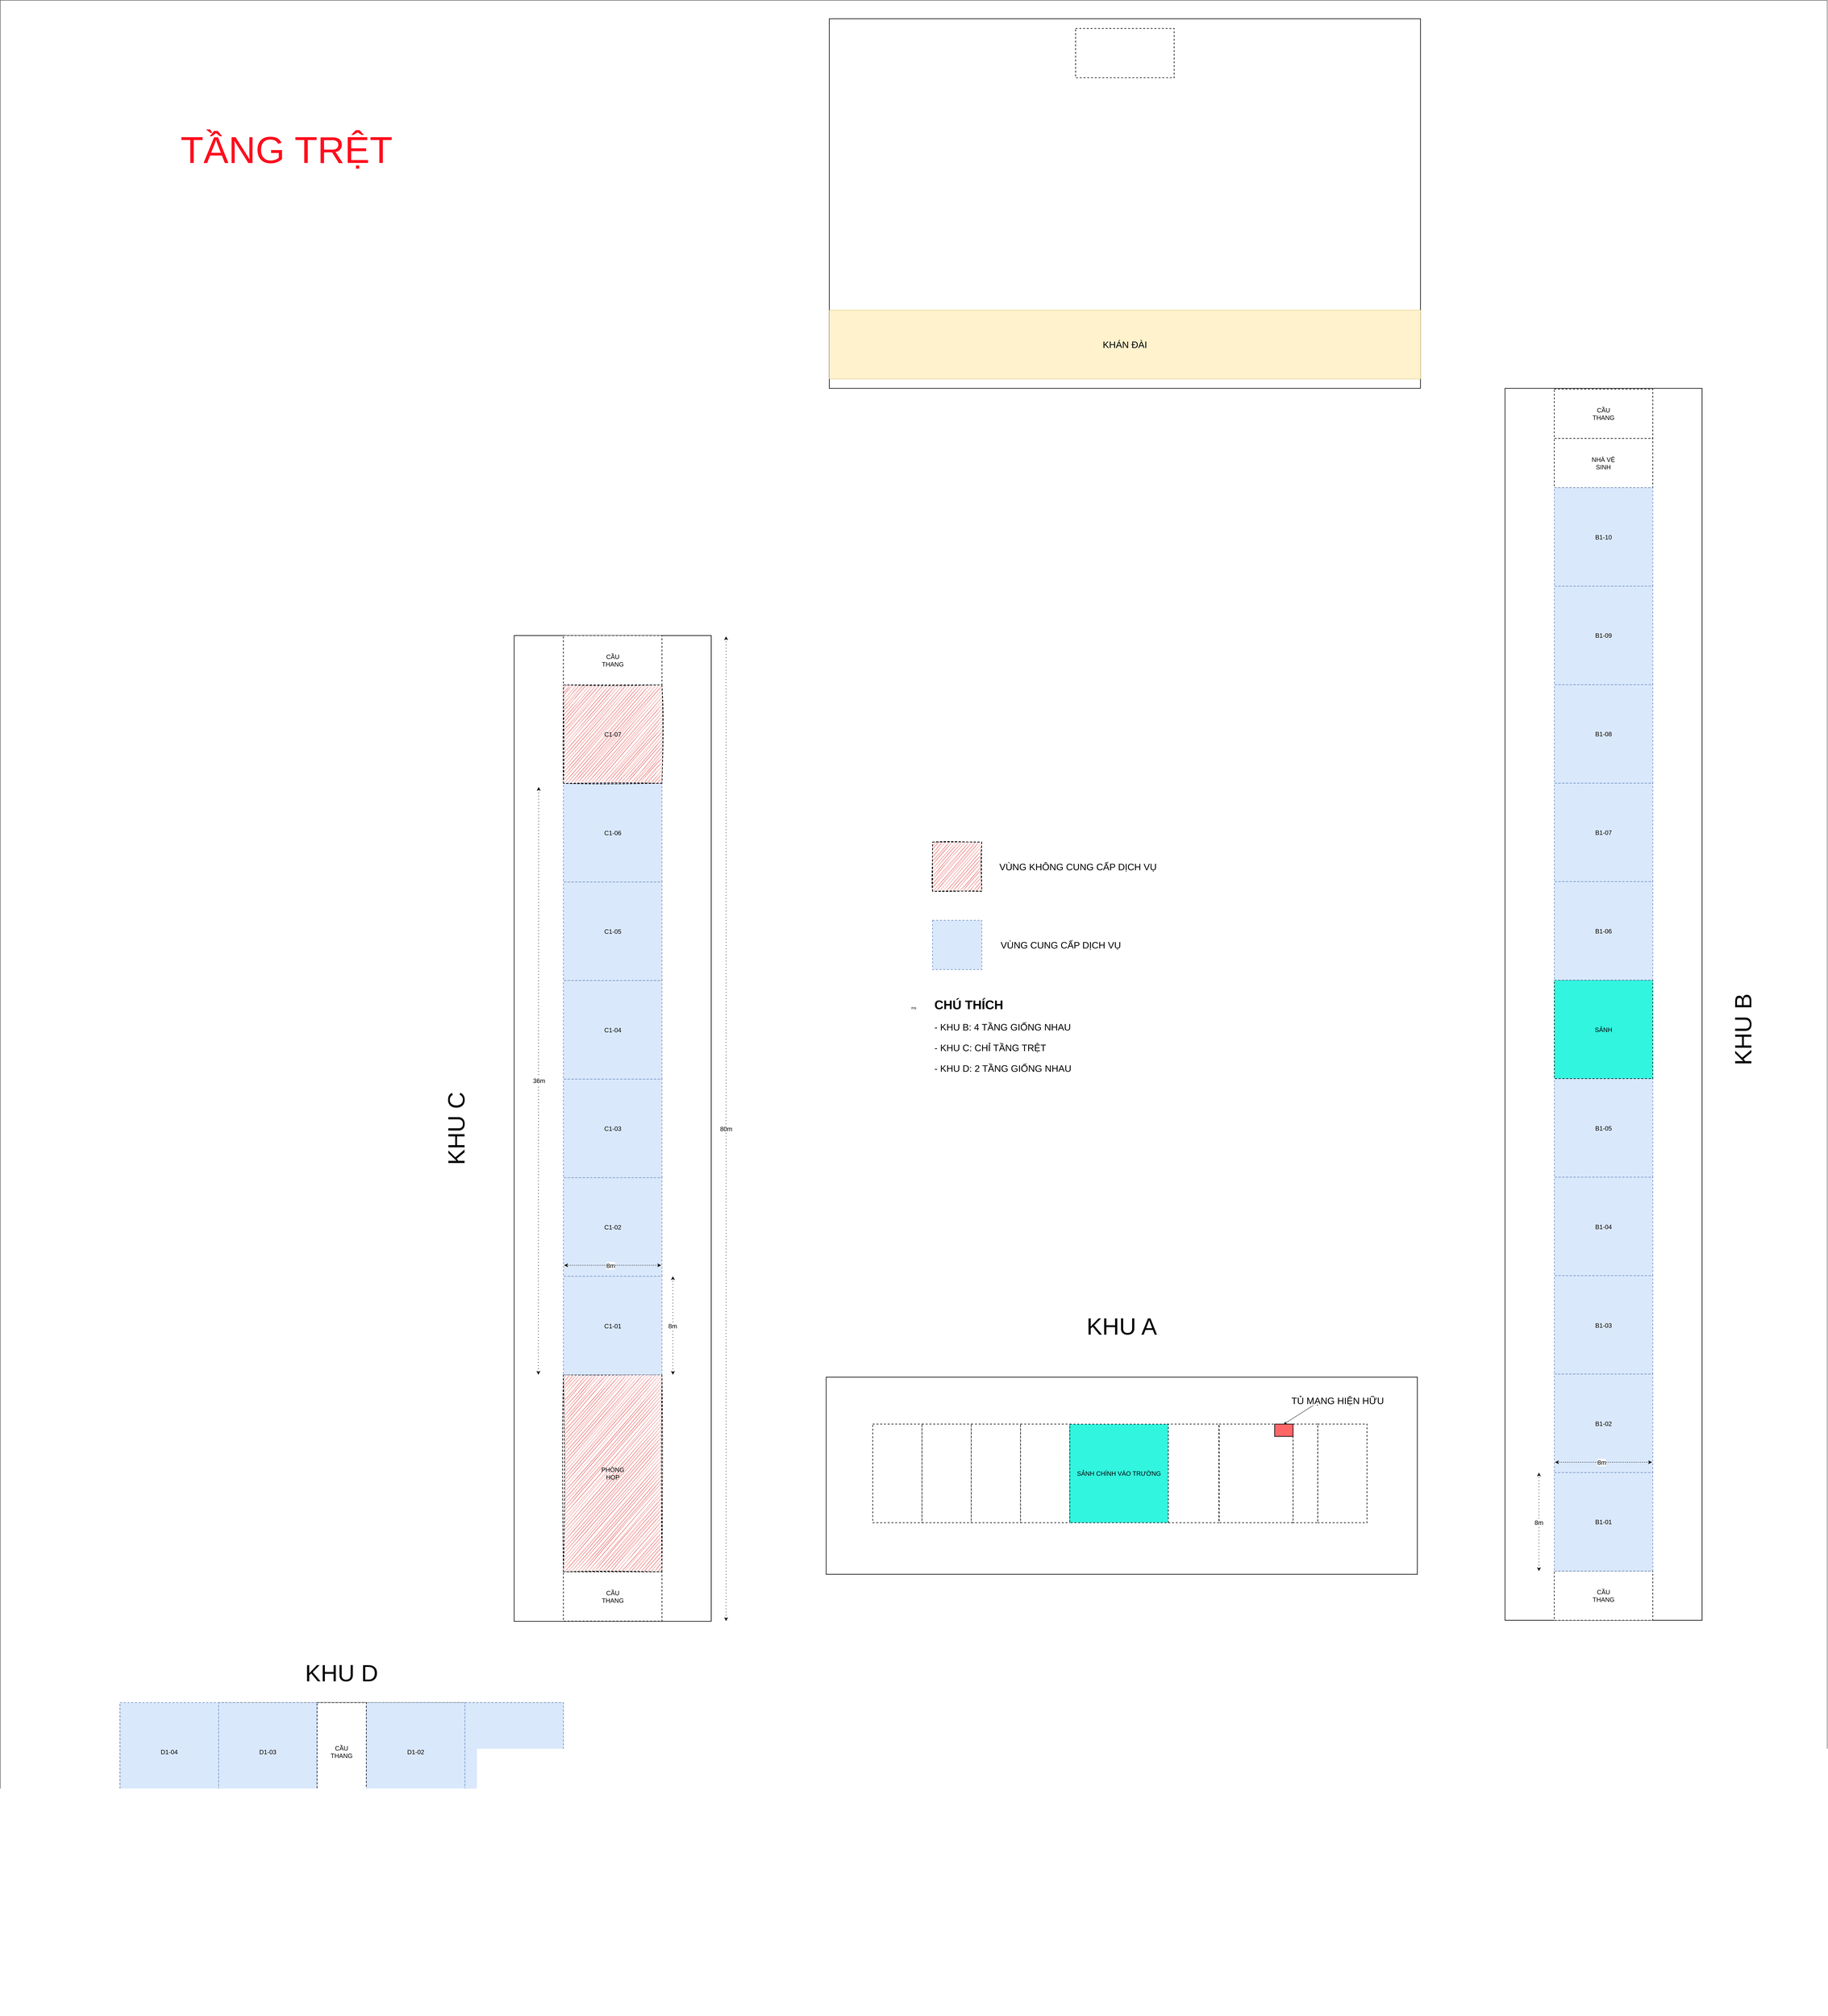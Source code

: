<mxfile version="21.6.6" type="github">
  <diagram name="Page-1" id="38b20595-45e3-9b7f-d5ca-b57f44c5b66d">
    <mxGraphModel dx="7519" dy="2965" grid="1" gridSize="10" guides="1" tooltips="1" connect="1" arrows="1" fold="1" page="1" pageScale="1" pageWidth="2339" pageHeight="3300" background="none" math="0" shadow="0">
      <root>
        <mxCell id="0" />
        <mxCell id="1" style="" parent="0" />
        <mxCell id="B5StGCeWmPRoZvyPcVZ9-119" value="ms" style="rounded=0;whiteSpace=wrap;html=1;" parent="1" vertex="1">
          <mxGeometry x="-1240" y="160" width="5840" height="6440" as="geometry" />
        </mxCell>
        <mxCell id="B5StGCeWmPRoZvyPcVZ9-41" value="" style="rounded=0;whiteSpace=wrap;html=1;dashed=1;strokeWidth=2;" parent="1" vertex="1">
          <mxGeometry x="-857.32" y="5600" width="1417.32" height="393.7" as="geometry" />
        </mxCell>
        <mxCell id="B5StGCeWmPRoZvyPcVZ9-6" value="" style="group" parent="1" vertex="1" connectable="0">
          <mxGeometry x="-1240" y="6200" width="5840" height="380" as="geometry" />
        </mxCell>
        <mxCell id="B5StGCeWmPRoZvyPcVZ9-2" value="" style="endArrow=none;html=1;rounded=0;" parent="B5StGCeWmPRoZvyPcVZ9-6" edge="1">
          <mxGeometry width="50" height="50" relative="1" as="geometry">
            <mxPoint as="sourcePoint" />
            <mxPoint x="5840" as="targetPoint" />
          </mxGeometry>
        </mxCell>
        <mxCell id="B5StGCeWmPRoZvyPcVZ9-3" value="" style="endArrow=none;html=1;rounded=0;" parent="B5StGCeWmPRoZvyPcVZ9-6" edge="1">
          <mxGeometry width="50" height="50" relative="1" as="geometry">
            <mxPoint x="5.024" y="380" as="sourcePoint" />
            <mxPoint x="5840" y="380" as="targetPoint" />
          </mxGeometry>
        </mxCell>
        <mxCell id="B5StGCeWmPRoZvyPcVZ9-4" value="" style="endArrow=none;html=1;rounded=0;dashed=1;" parent="B5StGCeWmPRoZvyPcVZ9-6" edge="1">
          <mxGeometry width="50" height="50" relative="1" as="geometry">
            <mxPoint x="5.024" y="190" as="sourcePoint" />
            <mxPoint x="5840" y="190" as="targetPoint" />
          </mxGeometry>
        </mxCell>
        <mxCell id="B5StGCeWmPRoZvyPcVZ9-5" value="&lt;font style=&quot;font-size: 40px;&quot;&gt;HÙNG VƯƠNG&lt;/font&gt;" style="edgeLabel;html=1;align=center;verticalAlign=middle;resizable=0;points=[];fontSize=30;" parent="B5StGCeWmPRoZvyPcVZ9-4" vertex="1" connectable="0">
          <mxGeometry x="0.232" y="9" relative="1" as="geometry">
            <mxPoint x="-731" y="9" as="offset" />
          </mxGeometry>
        </mxCell>
        <mxCell id="B5StGCeWmPRoZvyPcVZ9-33" value="" style="group;fillColor=default;" parent="1" vertex="1" connectable="0">
          <mxGeometry x="1400" y="4560" width="1889.76" height="629.92" as="geometry" />
        </mxCell>
        <mxCell id="B5StGCeWmPRoZvyPcVZ9-19" value="" style="rounded=0;whiteSpace=wrap;html=1;strokeColor=default;fillColor=none;strokeWidth=2;" parent="B5StGCeWmPRoZvyPcVZ9-33" vertex="1">
          <mxGeometry width="1889.76" height="629.92" as="geometry" />
        </mxCell>
        <mxCell id="B5StGCeWmPRoZvyPcVZ9-7" value="" style="whiteSpace=wrap;html=1;dashed=1;strokeWidth=2;" parent="B5StGCeWmPRoZvyPcVZ9-33" vertex="1">
          <mxGeometry x="148.88" y="150" width="157.48" height="314.96" as="geometry" />
        </mxCell>
        <mxCell id="B5StGCeWmPRoZvyPcVZ9-8" value="" style="whiteSpace=wrap;html=1;dashed=1;strokeWidth=2;" parent="B5StGCeWmPRoZvyPcVZ9-33" vertex="1">
          <mxGeometry x="306.36" y="150" width="157.48" height="314.96" as="geometry" />
        </mxCell>
        <mxCell id="B5StGCeWmPRoZvyPcVZ9-9" value="" style="whiteSpace=wrap;html=1;dashed=1;strokeWidth=2;" parent="B5StGCeWmPRoZvyPcVZ9-33" vertex="1">
          <mxGeometry x="463.84" y="150" width="157.48" height="314.96" as="geometry" />
        </mxCell>
        <mxCell id="B5StGCeWmPRoZvyPcVZ9-10" value="" style="whiteSpace=wrap;html=1;dashed=1;strokeWidth=2;" parent="B5StGCeWmPRoZvyPcVZ9-33" vertex="1">
          <mxGeometry x="621.32" y="150" width="157.48" height="314.96" as="geometry" />
        </mxCell>
        <mxCell id="B5StGCeWmPRoZvyPcVZ9-11" value="" style="whiteSpace=wrap;html=1;dashed=1;strokeWidth=2;" parent="B5StGCeWmPRoZvyPcVZ9-33" vertex="1">
          <mxGeometry x="1090" y="150" width="165.354" height="314.96" as="geometry" />
        </mxCell>
        <mxCell id="B5StGCeWmPRoZvyPcVZ9-12" value="" style="whiteSpace=wrap;html=1;dashed=1;strokeWidth=2;" parent="B5StGCeWmPRoZvyPcVZ9-33" vertex="1">
          <mxGeometry x="1256.36" y="150" width="236.22" height="314.96" as="geometry" />
        </mxCell>
        <mxCell id="B5StGCeWmPRoZvyPcVZ9-14" value="" style="whiteSpace=wrap;html=1;dashed=1;strokeWidth=2;" parent="B5StGCeWmPRoZvyPcVZ9-33" vertex="1">
          <mxGeometry x="1571.32" y="150" width="157.48" height="314.96" as="geometry" />
        </mxCell>
        <mxCell id="B5StGCeWmPRoZvyPcVZ9-17" value="" style="whiteSpace=wrap;html=1;dashed=1;strokeWidth=2;" parent="B5StGCeWmPRoZvyPcVZ9-33" vertex="1">
          <mxGeometry x="1492.58" y="150" width="78.74" height="314.96" as="geometry" />
        </mxCell>
        <mxCell id="B5StGCeWmPRoZvyPcVZ9-18" value="" style="rounded=0;whiteSpace=wrap;html=1;fillColor=#FF6666;strokeWidth=2;" parent="B5StGCeWmPRoZvyPcVZ9-33" vertex="1">
          <mxGeometry x="1433.53" y="150" width="59.055" height="39.37" as="geometry" />
        </mxCell>
        <mxCell id="_jqArW2Ly22jTFrDJGmx-8" value="" style="endArrow=classic;html=1;rounded=0;exitX=0.25;exitY=1;exitDx=0;exitDy=0;entryX=0.5;entryY=0;entryDx=0;entryDy=0;" edge="1" parent="B5StGCeWmPRoZvyPcVZ9-33" source="_jqArW2Ly22jTFrDJGmx-9" target="B5StGCeWmPRoZvyPcVZ9-18">
          <mxGeometry width="50" height="50" relative="1" as="geometry">
            <mxPoint x="1550" y="130" as="sourcePoint" />
            <mxPoint x="1600" y="80" as="targetPoint" />
          </mxGeometry>
        </mxCell>
        <mxCell id="_jqArW2Ly22jTFrDJGmx-9" value="&lt;font style=&quot;font-size: 30px;&quot;&gt;TỦ MẠNG HIỆN HỮU&lt;/font&gt;" style="text;html=1;strokeColor=none;fillColor=none;align=center;verticalAlign=middle;whiteSpace=wrap;rounded=0;" vertex="1" parent="B5StGCeWmPRoZvyPcVZ9-33">
          <mxGeometry x="1480" y="60" width="310" height="30" as="geometry" />
        </mxCell>
        <mxCell id="_jqArW2Ly22jTFrDJGmx-16" value="" style="rounded=0;whiteSpace=wrap;html=1;dashed=1;strokeWidth=2;fillColor=#32f5df;" vertex="1" parent="B5StGCeWmPRoZvyPcVZ9-33">
          <mxGeometry x="778.8" y="150.227" width="314.96" height="314.96" as="geometry" />
        </mxCell>
        <mxCell id="_jqArW2Ly22jTFrDJGmx-17" value="&lt;font style=&quot;font-size: 20px;&quot;&gt;SẢNH CHÍNH VÀO TRƯỜNG&lt;/font&gt;" style="text;html=1;strokeColor=none;fillColor=none;align=center;verticalAlign=middle;whiteSpace=wrap;rounded=0;" vertex="1" parent="B5StGCeWmPRoZvyPcVZ9-33">
          <mxGeometry x="786.28" y="293.77" width="300" height="27.42" as="geometry" />
        </mxCell>
        <mxCell id="B5StGCeWmPRoZvyPcVZ9-35" value="" style="rounded=0;whiteSpace=wrap;html=1;dashed=1;strokeWidth=2;fillColor=#dae8fc;strokeColor=#6c8ebf;" parent="1" vertex="1">
          <mxGeometry x="245.04" y="5600" width="314.96" height="314.96" as="geometry" />
        </mxCell>
        <mxCell id="B5StGCeWmPRoZvyPcVZ9-37" value="" style="rounded=0;whiteSpace=wrap;html=1;dashed=1;strokeWidth=2;fillColor=#dae8fc;strokeColor=#6c8ebf;" parent="1" vertex="1">
          <mxGeometry x="-69.92" y="5600" width="314.96" height="314.96" as="geometry" />
        </mxCell>
        <mxCell id="B5StGCeWmPRoZvyPcVZ9-38" value="" style="rounded=0;whiteSpace=wrap;html=1;dashed=1;strokeWidth=2;fillColor=#dae8fc;strokeColor=#6c8ebf;" parent="1" vertex="1">
          <mxGeometry x="-542.36" y="5600" width="314.96" height="314.96" as="geometry" />
        </mxCell>
        <mxCell id="B5StGCeWmPRoZvyPcVZ9-39" value="" style="rounded=0;whiteSpace=wrap;html=1;dashed=1;strokeWidth=2;fillColor=#dae8fc;strokeColor=#6c8ebf;" parent="1" vertex="1">
          <mxGeometry x="-857.32" y="5600" width="314.96" height="314.96" as="geometry" />
        </mxCell>
        <mxCell id="B5StGCeWmPRoZvyPcVZ9-40" value="" style="rounded=0;whiteSpace=wrap;html=1;dashed=1;strokeWidth=2;" parent="1" vertex="1">
          <mxGeometry x="-227.4" y="5600" width="157.48" height="314.96" as="geometry" />
        </mxCell>
        <mxCell id="B5StGCeWmPRoZvyPcVZ9-42" value="&lt;font style=&quot;font-size: 20px;&quot;&gt;CẦU THANG&lt;/font&gt;" style="text;html=1;strokeColor=none;fillColor=none;align=center;verticalAlign=middle;whiteSpace=wrap;rounded=0;" parent="1" vertex="1">
          <mxGeometry x="-178.66" y="5742.48" width="60" height="30" as="geometry" />
        </mxCell>
        <mxCell id="B5StGCeWmPRoZvyPcVZ9-43" value="&lt;font style=&quot;font-size: 20px;&quot;&gt;D1-01&lt;/font&gt;" style="text;html=1;strokeColor=none;fillColor=none;align=center;verticalAlign=middle;whiteSpace=wrap;rounded=0;" parent="1" vertex="1">
          <mxGeometry x="372.52" y="5742.48" width="60" height="30" as="geometry" />
        </mxCell>
        <mxCell id="B5StGCeWmPRoZvyPcVZ9-45" value="&lt;font style=&quot;font-size: 20px;&quot;&gt;D1-02&lt;/font&gt;" style="text;html=1;strokeColor=none;fillColor=none;align=center;verticalAlign=middle;whiteSpace=wrap;rounded=0;" parent="1" vertex="1">
          <mxGeometry x="57.56" y="5742.48" width="60" height="30" as="geometry" />
        </mxCell>
        <mxCell id="B5StGCeWmPRoZvyPcVZ9-46" value="&lt;font style=&quot;font-size: 20px;&quot;&gt;D1-03&lt;/font&gt;" style="text;html=1;strokeColor=none;fillColor=none;align=center;verticalAlign=middle;whiteSpace=wrap;rounded=0;" parent="1" vertex="1">
          <mxGeometry x="-414.88" y="5742.48" width="60" height="30" as="geometry" />
        </mxCell>
        <mxCell id="B5StGCeWmPRoZvyPcVZ9-47" value="&lt;font style=&quot;font-size: 20px;&quot;&gt;D1-04&lt;/font&gt;" style="text;html=1;strokeColor=none;fillColor=none;align=center;verticalAlign=middle;whiteSpace=wrap;rounded=0;" parent="1" vertex="1">
          <mxGeometry x="-729.84" y="5742.48" width="60" height="30" as="geometry" />
        </mxCell>
        <mxCell id="B5StGCeWmPRoZvyPcVZ9-48" value="" style="endArrow=classic;startArrow=classic;html=1;rounded=0;exitX=0.016;exitY=0.889;exitDx=0;exitDy=0;exitPerimeter=0;entryX=1;entryY=0.889;entryDx=0;entryDy=0;entryPerimeter=0;dashed=1;dashPattern=1 2;strokeWidth=2;" parent="1" source="B5StGCeWmPRoZvyPcVZ9-35" target="B5StGCeWmPRoZvyPcVZ9-35" edge="1">
          <mxGeometry width="50" height="50" relative="1" as="geometry">
            <mxPoint x="350" y="5880" as="sourcePoint" />
            <mxPoint x="400" y="5830" as="targetPoint" />
          </mxGeometry>
        </mxCell>
        <mxCell id="B5StGCeWmPRoZvyPcVZ9-49" value="8m" style="edgeLabel;html=1;align=center;verticalAlign=middle;resizable=0;points=[];fontSize=20;" parent="B5StGCeWmPRoZvyPcVZ9-48" vertex="1" connectable="0">
          <mxGeometry x="-0.041" relative="1" as="geometry">
            <mxPoint as="offset" />
          </mxGeometry>
        </mxCell>
        <mxCell id="B5StGCeWmPRoZvyPcVZ9-51" value="" style="endArrow=classic;startArrow=classic;html=1;rounded=0;dashed=1;dashPattern=1 2;strokeWidth=2;" parent="1" edge="1">
          <mxGeometry width="50" height="50" relative="1" as="geometry">
            <mxPoint x="-860" y="6029" as="sourcePoint" />
            <mxPoint x="560" y="6029" as="targetPoint" />
          </mxGeometry>
        </mxCell>
        <mxCell id="B5StGCeWmPRoZvyPcVZ9-52" value="36m" style="edgeLabel;html=1;align=center;verticalAlign=middle;resizable=0;points=[];fontSize=20;" parent="B5StGCeWmPRoZvyPcVZ9-51" vertex="1" connectable="0">
          <mxGeometry x="-0.041" relative="1" as="geometry">
            <mxPoint as="offset" />
          </mxGeometry>
        </mxCell>
        <mxCell id="B5StGCeWmPRoZvyPcVZ9-65" value="" style="endArrow=classic;startArrow=classic;html=1;rounded=0;dashed=1;dashPattern=1 4;strokeWidth=2;" parent="1" edge="1">
          <mxGeometry width="50" height="50" relative="1" as="geometry">
            <mxPoint x="1080.078" y="5339.6" as="sourcePoint" />
            <mxPoint x="1080.078" y="2192.438" as="targetPoint" />
          </mxGeometry>
        </mxCell>
        <mxCell id="B5StGCeWmPRoZvyPcVZ9-66" value="&lt;font style=&quot;font-size: 20px;&quot;&gt;80m&lt;/font&gt;" style="edgeLabel;html=1;align=center;verticalAlign=middle;resizable=0;points=[];" parent="B5StGCeWmPRoZvyPcVZ9-65" vertex="1" connectable="0">
          <mxGeometry x="0.0" relative="1" as="geometry">
            <mxPoint as="offset" />
          </mxGeometry>
        </mxCell>
        <mxCell id="B5StGCeWmPRoZvyPcVZ9-31" value="" style="rounded=0;whiteSpace=wrap;html=1;fillColor=default;strokeWidth=2;" parent="1" vertex="1">
          <mxGeometry x="402.55" y="2190" width="629.92" height="3150.24" as="geometry" />
        </mxCell>
        <mxCell id="B5StGCeWmPRoZvyPcVZ9-21" value="" style="rounded=0;whiteSpace=wrap;html=1;dashed=1;strokeWidth=2;fillColor=#ec7979;sketch=1;curveFitting=1;jiggle=2;" parent="1" vertex="1">
          <mxGeometry x="560.007" y="4552.26" width="315.003" height="629.872" as="geometry" />
        </mxCell>
        <mxCell id="B5StGCeWmPRoZvyPcVZ9-23" value="" style="rounded=0;whiteSpace=wrap;html=1;dashed=1;strokeWidth=2;fillColor=#dae8fc;strokeColor=#6c8ebf;" parent="1" vertex="1">
          <mxGeometry x="560.007" y="4237.324" width="315.003" height="314.936" as="geometry" />
        </mxCell>
        <mxCell id="B5StGCeWmPRoZvyPcVZ9-24" value="" style="rounded=0;whiteSpace=wrap;html=1;dashed=1;strokeWidth=2;fillColor=#dae8fc;strokeColor=#6c8ebf;" parent="1" vertex="1">
          <mxGeometry x="560.007" y="3922.388" width="315.003" height="314.936" as="geometry" />
        </mxCell>
        <mxCell id="B5StGCeWmPRoZvyPcVZ9-25" value="" style="rounded=0;whiteSpace=wrap;html=1;dashed=1;strokeWidth=2;fillColor=#dae8fc;strokeColor=#6c8ebf;" parent="1" vertex="1">
          <mxGeometry x="560.007" y="3607.452" width="315.003" height="314.936" as="geometry" />
        </mxCell>
        <mxCell id="B5StGCeWmPRoZvyPcVZ9-26" value="" style="rounded=0;whiteSpace=wrap;html=1;dashed=1;strokeWidth=2;fillColor=#dae8fc;strokeColor=#6c8ebf;" parent="1" vertex="1">
          <mxGeometry x="560.007" y="3292.516" width="315.003" height="314.936" as="geometry" />
        </mxCell>
        <mxCell id="B5StGCeWmPRoZvyPcVZ9-27" value="" style="rounded=0;whiteSpace=wrap;html=1;dashed=1;strokeWidth=2;fillColor=#dae8fc;strokeColor=#6c8ebf;" parent="1" vertex="1">
          <mxGeometry x="560.007" y="2977.34" width="315.003" height="314.936" as="geometry" />
        </mxCell>
        <mxCell id="B5StGCeWmPRoZvyPcVZ9-28" value="" style="rounded=0;whiteSpace=wrap;html=1;dashed=1;strokeWidth=2;fillColor=#dae8fc;strokeColor=#6c8ebf;" parent="1" vertex="1">
          <mxGeometry x="560.007" y="2662.404" width="315.003" height="314.936" as="geometry" />
        </mxCell>
        <mxCell id="B5StGCeWmPRoZvyPcVZ9-29" value="" style="rounded=0;whiteSpace=wrap;html=1;dashed=1;strokeWidth=2;fillColor=#ec7979;sketch=1;curveFitting=1;jiggle=2;" parent="1" vertex="1">
          <mxGeometry x="560.007" y="2347.468" width="315.003" height="314.936" as="geometry" />
        </mxCell>
        <mxCell id="B5StGCeWmPRoZvyPcVZ9-30" value="" style="rounded=0;whiteSpace=wrap;html=1;dashed=1;strokeWidth=2;" parent="1" vertex="1">
          <mxGeometry x="560.007" y="2190" width="315.003" height="157.468" as="geometry" />
        </mxCell>
        <mxCell id="B5StGCeWmPRoZvyPcVZ9-32" value="" style="rounded=0;whiteSpace=wrap;html=1;dashed=1;strokeWidth=2;" parent="1" vertex="1">
          <mxGeometry x="560.007" y="5182.132" width="315.003" height="157.468" as="geometry" />
        </mxCell>
        <mxCell id="B5StGCeWmPRoZvyPcVZ9-53" value="&lt;font style=&quot;font-size: 20px;&quot;&gt;CẦU THANG&lt;/font&gt;" style="text;html=1;strokeColor=none;fillColor=none;align=center;verticalAlign=middle;whiteSpace=wrap;rounded=0;" parent="1" vertex="1">
          <mxGeometry x="687.504" y="5245.867" width="60.008" height="29.998" as="geometry" />
        </mxCell>
        <mxCell id="B5StGCeWmPRoZvyPcVZ9-54" value="&lt;font style=&quot;font-size: 20px;&quot;&gt;CẦU THANG&lt;/font&gt;" style="text;html=1;strokeColor=none;fillColor=none;align=center;verticalAlign=middle;whiteSpace=wrap;rounded=0;" parent="1" vertex="1">
          <mxGeometry x="687.504" y="2253.735" width="60.008" height="29.998" as="geometry" />
        </mxCell>
        <mxCell id="B5StGCeWmPRoZvyPcVZ9-55" value="&lt;font style=&quot;font-size: 20px;&quot;&gt;C1-07&lt;/font&gt;" style="text;html=1;strokeColor=none;fillColor=none;align=center;verticalAlign=middle;whiteSpace=wrap;rounded=0;" parent="1" vertex="1">
          <mxGeometry x="687.504" y="2489.937" width="60.008" height="29.998" as="geometry" />
        </mxCell>
        <mxCell id="B5StGCeWmPRoZvyPcVZ9-56" value="&lt;font style=&quot;font-size: 20px;&quot;&gt;C1-06&lt;/font&gt;" style="text;html=1;strokeColor=none;fillColor=none;align=center;verticalAlign=middle;whiteSpace=wrap;rounded=0;" parent="1" vertex="1">
          <mxGeometry x="687.504" y="2804.873" width="60.008" height="29.998" as="geometry" />
        </mxCell>
        <mxCell id="B5StGCeWmPRoZvyPcVZ9-57" value="&lt;font style=&quot;font-size: 20px;&quot;&gt;C1-05&lt;/font&gt;" style="text;html=1;strokeColor=none;fillColor=none;align=center;verticalAlign=middle;whiteSpace=wrap;rounded=0;" parent="1" vertex="1">
          <mxGeometry x="687.504" y="3119.809" width="60.008" height="29.998" as="geometry" />
        </mxCell>
        <mxCell id="B5StGCeWmPRoZvyPcVZ9-58" value="&lt;font style=&quot;font-size: 20px;&quot;&gt;C1-04&lt;/font&gt;" style="text;html=1;strokeColor=none;fillColor=none;align=center;verticalAlign=middle;whiteSpace=wrap;rounded=0;" parent="1" vertex="1">
          <mxGeometry x="687.504" y="3436.265" width="60.008" height="27.438" as="geometry" />
        </mxCell>
        <mxCell id="B5StGCeWmPRoZvyPcVZ9-59" value="&lt;font style=&quot;font-size: 20px;&quot;&gt;C1-03&lt;/font&gt;" style="text;html=1;strokeColor=none;fillColor=none;align=center;verticalAlign=middle;whiteSpace=wrap;rounded=0;" parent="1" vertex="1">
          <mxGeometry x="687.504" y="3750.441" width="60.008" height="29.998" as="geometry" />
        </mxCell>
        <mxCell id="B5StGCeWmPRoZvyPcVZ9-60" value="&lt;font style=&quot;font-size: 20px;&quot;&gt;C1-02&lt;/font&gt;" style="text;html=1;strokeColor=none;fillColor=none;align=center;verticalAlign=middle;whiteSpace=wrap;rounded=0;" parent="1" vertex="1">
          <mxGeometry x="687.504" y="4065.377" width="60.008" height="29.998" as="geometry" />
        </mxCell>
        <mxCell id="B5StGCeWmPRoZvyPcVZ9-61" value="&lt;font style=&quot;font-size: 20px;&quot;&gt;C1-01&lt;/font&gt;" style="text;html=1;strokeColor=none;fillColor=none;align=center;verticalAlign=middle;whiteSpace=wrap;rounded=0;" parent="1" vertex="1">
          <mxGeometry x="687.504" y="4381.833" width="60.008" height="27.438" as="geometry" />
        </mxCell>
        <mxCell id="B5StGCeWmPRoZvyPcVZ9-62" value="&lt;font style=&quot;font-size: 20px;&quot;&gt;PHÒNG HỌP&lt;/font&gt;" style="text;html=1;strokeColor=none;fillColor=none;align=center;verticalAlign=middle;whiteSpace=wrap;rounded=0;" parent="1" vertex="1">
          <mxGeometry x="687.504" y="4853.477" width="60.008" height="27.438" as="geometry" />
        </mxCell>
        <mxCell id="B5StGCeWmPRoZvyPcVZ9-63" value="" style="endArrow=classic;startArrow=classic;html=1;rounded=0;exitX=0.016;exitY=0.889;exitDx=0;exitDy=0;exitPerimeter=0;entryX=1;entryY=0.889;entryDx=0;entryDy=0;entryPerimeter=0;dashed=1;dashPattern=1 2;strokeWidth=2;" parent="1" edge="1">
          <mxGeometry width="50" height="50" relative="1" as="geometry">
            <mxPoint x="562.487" y="4202.44" as="sourcePoint" />
            <mxPoint x="872.529" y="4202.44" as="targetPoint" />
          </mxGeometry>
        </mxCell>
        <mxCell id="B5StGCeWmPRoZvyPcVZ9-64" value="8m" style="edgeLabel;html=1;align=center;verticalAlign=middle;resizable=0;points=[];fontSize=20;" parent="B5StGCeWmPRoZvyPcVZ9-63" vertex="1" connectable="0">
          <mxGeometry x="-0.041" relative="1" as="geometry">
            <mxPoint as="offset" />
          </mxGeometry>
        </mxCell>
        <mxCell id="B5StGCeWmPRoZvyPcVZ9-74" value="" style="endArrow=classic;startArrow=classic;html=1;rounded=0;dashed=1;dashPattern=1 4;strokeWidth=2;" parent="1" edge="1">
          <mxGeometry width="50" height="50" relative="1" as="geometry">
            <mxPoint x="910.054" y="4552.44" as="sourcePoint" />
            <mxPoint x="910.054" y="4237.32" as="targetPoint" />
          </mxGeometry>
        </mxCell>
        <mxCell id="B5StGCeWmPRoZvyPcVZ9-75" value="8m" style="edgeLabel;html=1;align=center;verticalAlign=middle;resizable=0;points=[];fontSize=20;" parent="B5StGCeWmPRoZvyPcVZ9-74" vertex="1" connectable="0">
          <mxGeometry x="-0.007" y="1" relative="1" as="geometry">
            <mxPoint as="offset" />
          </mxGeometry>
        </mxCell>
        <mxCell id="B5StGCeWmPRoZvyPcVZ9-69" value="" style="endArrow=classic;startArrow=classic;html=1;rounded=0;dashed=1;dashPattern=1 4;strokeWidth=2;" parent="1" edge="1">
          <mxGeometry width="50" height="50" relative="1" as="geometry">
            <mxPoint x="480" y="4552.262" as="sourcePoint" />
            <mxPoint x="481.0" y="2673.956" as="targetPoint" />
          </mxGeometry>
        </mxCell>
        <mxCell id="B5StGCeWmPRoZvyPcVZ9-70" value="36m" style="edgeLabel;html=1;align=center;verticalAlign=middle;resizable=0;points=[];fontSize=20;" parent="B5StGCeWmPRoZvyPcVZ9-69" vertex="1" connectable="0">
          <mxGeometry x="0.002" y="-1" relative="1" as="geometry">
            <mxPoint as="offset" />
          </mxGeometry>
        </mxCell>
        <mxCell id="B5StGCeWmPRoZvyPcVZ9-120" value="" style="rounded=0;whiteSpace=wrap;html=1;strokeWidth=2;" parent="1" vertex="1">
          <mxGeometry x="1410" y="218.9" width="1889.76" height="1181.1" as="geometry" />
        </mxCell>
        <mxCell id="B5StGCeWmPRoZvyPcVZ9-121" value="" style="rounded=0;whiteSpace=wrap;html=1;dashed=1;strokeWidth=2;" parent="1" vertex="1">
          <mxGeometry x="2197.4" y="250" width="314.96" height="157.48" as="geometry" />
        </mxCell>
        <mxCell id="B5StGCeWmPRoZvyPcVZ9-123" value="&lt;font style=&quot;font-size: 30px;&quot;&gt;KHÁN ĐÀI&lt;/font&gt;" style="rounded=0;whiteSpace=wrap;html=1;shadow=0;glass=0;fillColor=#fff2cc;strokeColor=#d6b656;" parent="1" vertex="1">
          <mxGeometry x="1410" y="1150" width="1890" height="220" as="geometry" />
        </mxCell>
        <mxCell id="B5StGCeWmPRoZvyPcVZ9-125" value="&lt;font color=&quot;#ff0d1d&quot; style=&quot;font-size: 120px;&quot;&gt;TẦNG TRỆT&lt;/font&gt;" style="text;html=1;strokeColor=none;fillColor=none;align=center;verticalAlign=middle;whiteSpace=wrap;rounded=0;" parent="1" vertex="1">
          <mxGeometry x="-669.84" y="407.48" width="690" height="460" as="geometry" />
        </mxCell>
        <mxCell id="_jqArW2Ly22jTFrDJGmx-2" value="&lt;font style=&quot;font-size: 35px;&quot;&gt;CỔNG&lt;/font&gt;" style="rounded=0;whiteSpace=wrap;html=1;" vertex="1" parent="1">
          <mxGeometry x="1929.88" y="5914.96" width="830" height="130" as="geometry" />
        </mxCell>
        <mxCell id="_jqArW2Ly22jTFrDJGmx-3" value="&lt;font style=&quot;font-size: 75px;&quot;&gt;KHU D&lt;/font&gt;" style="text;html=1;strokeColor=none;fillColor=none;align=center;verticalAlign=middle;whiteSpace=wrap;rounded=0;fontSize=45;" vertex="1" parent="1">
          <mxGeometry x="-308.66" y="5490" width="320" height="30" as="geometry" />
        </mxCell>
        <mxCell id="_jqArW2Ly22jTFrDJGmx-4" value="&lt;font style=&quot;font-size: 75px;&quot;&gt;KHU A&lt;/font&gt;" style="text;html=1;strokeColor=none;fillColor=none;align=center;verticalAlign=middle;whiteSpace=wrap;rounded=0;fontSize=45;" vertex="1" parent="1">
          <mxGeometry x="2184.88" y="4381.83" width="320" height="30" as="geometry" />
        </mxCell>
        <mxCell id="_jqArW2Ly22jTFrDJGmx-5" value="&lt;font style=&quot;font-size: 75px;&quot;&gt;KHU B&lt;/font&gt;" style="text;html=1;strokeColor=none;fillColor=none;align=center;verticalAlign=middle;whiteSpace=wrap;rounded=0;fontSize=45;rotation=-90;" vertex="1" parent="1">
          <mxGeometry x="4170" y="3433.7" width="320" height="30" as="geometry" />
        </mxCell>
        <mxCell id="_jqArW2Ly22jTFrDJGmx-6" value="&lt;font style=&quot;font-size: 75px;&quot;&gt;KHU C&lt;/font&gt;" style="text;html=1;strokeColor=none;fillColor=none;align=center;verticalAlign=middle;whiteSpace=wrap;rounded=0;fontSize=45;rotation=-90;" vertex="1" parent="1">
          <mxGeometry x="57.56" y="3750.44" width="320" height="30" as="geometry" />
        </mxCell>
        <mxCell id="B5StGCeWmPRoZvyPcVZ9-77" value="" style="rounded=0;whiteSpace=wrap;html=1;fillColor=default;strokeWidth=2;" parent="1" vertex="1">
          <mxGeometry x="3570" y="1400" width="629.92" height="3936.92" as="geometry" />
        </mxCell>
        <mxCell id="B5StGCeWmPRoZvyPcVZ9-79" value="" style="rounded=0;whiteSpace=wrap;html=1;dashed=1;strokeWidth=2;fillColor=#dae8fc;strokeColor=#6c8ebf;" parent="1" vertex="1">
          <mxGeometry x="3727.48" y="4235.451" width="314.96" height="314.728" as="geometry" />
        </mxCell>
        <mxCell id="B5StGCeWmPRoZvyPcVZ9-80" value="" style="rounded=0;whiteSpace=wrap;html=1;dashed=1;strokeWidth=2;fillColor=#dae8fc;strokeColor=#6c8ebf;" parent="1" vertex="1">
          <mxGeometry x="3727.48" y="3920.723" width="314.96" height="314.728" as="geometry" />
        </mxCell>
        <mxCell id="B5StGCeWmPRoZvyPcVZ9-81" value="" style="rounded=0;whiteSpace=wrap;html=1;dashed=1;strokeWidth=2;fillColor=#dae8fc;strokeColor=#6c8ebf;" parent="1" vertex="1">
          <mxGeometry x="3727.48" y="3605.995" width="314.96" height="314.728" as="geometry" />
        </mxCell>
        <mxCell id="B5StGCeWmPRoZvyPcVZ9-82" value="" style="rounded=0;whiteSpace=wrap;html=1;dashed=1;strokeWidth=2;fillColor=#32f5df;" parent="1" vertex="1">
          <mxGeometry x="3727.48" y="3291.267" width="314.96" height="314.728" as="geometry" />
        </mxCell>
        <mxCell id="B5StGCeWmPRoZvyPcVZ9-83" value="" style="rounded=0;whiteSpace=wrap;html=1;dashed=1;strokeWidth=2;fillColor=#dae8fc;strokeColor=#6c8ebf;" parent="1" vertex="1">
          <mxGeometry x="3727.48" y="2976.299" width="314.96" height="314.728" as="geometry" />
        </mxCell>
        <mxCell id="B5StGCeWmPRoZvyPcVZ9-84" value="" style="rounded=0;whiteSpace=wrap;html=1;dashed=1;strokeWidth=2;fillColor=#dae8fc;strokeColor=#6c8ebf;" parent="1" vertex="1">
          <mxGeometry x="3727.48" y="2661.571" width="314.96" height="314.728" as="geometry" />
        </mxCell>
        <mxCell id="B5StGCeWmPRoZvyPcVZ9-85" value="" style="rounded=0;whiteSpace=wrap;html=1;dashed=1;strokeWidth=2;fillColor=#dae8fc;strokeColor=#6c8ebf;" parent="1" vertex="1">
          <mxGeometry x="3727.48" y="2346.843" width="314.96" height="314.728" as="geometry" />
        </mxCell>
        <mxCell id="B5StGCeWmPRoZvyPcVZ9-86" value="" style="rounded=0;whiteSpace=wrap;html=1;dashed=1;strokeWidth=2;" parent="1" vertex="1">
          <mxGeometry x="3727.48" y="1560.024" width="314.96" height="157.364" as="geometry" />
        </mxCell>
        <mxCell id="B5StGCeWmPRoZvyPcVZ9-87" value="" style="rounded=0;whiteSpace=wrap;html=1;dashed=1;strokeWidth=2;" parent="1" vertex="1">
          <mxGeometry x="3727.48" y="5179.636" width="314.96" height="157.364" as="geometry" />
        </mxCell>
        <mxCell id="B5StGCeWmPRoZvyPcVZ9-88" value="&lt;font style=&quot;font-size: 20px;&quot;&gt;CẦU THANG&lt;/font&gt;" style="text;html=1;strokeColor=none;fillColor=none;align=center;verticalAlign=middle;whiteSpace=wrap;rounded=0;" parent="1" vertex="1">
          <mxGeometry x="3854.96" y="5243.329" width="60" height="29.978" as="geometry" />
        </mxCell>
        <mxCell id="B5StGCeWmPRoZvyPcVZ9-89" value="&lt;font style=&quot;font-size: 20px;&quot;&gt;NHÀ VỆ SINH&lt;/font&gt;" style="text;html=1;strokeColor=none;fillColor=none;align=center;verticalAlign=middle;whiteSpace=wrap;rounded=0;" parent="1" vertex="1">
          <mxGeometry x="3832.44" y="1623.712" width="105.04" height="29.98" as="geometry" />
        </mxCell>
        <mxCell id="B5StGCeWmPRoZvyPcVZ9-90" value="&lt;font style=&quot;font-size: 20px;&quot;&gt;B1-08&lt;/font&gt;" style="text;html=1;strokeColor=none;fillColor=none;align=center;verticalAlign=middle;whiteSpace=wrap;rounded=0;" parent="1" vertex="1">
          <mxGeometry x="3854.96" y="2489.218" width="60" height="29.978" as="geometry" />
        </mxCell>
        <mxCell id="B5StGCeWmPRoZvyPcVZ9-91" value="&lt;font style=&quot;font-size: 20px;&quot;&gt;B1-07&lt;/font&gt;" style="text;html=1;strokeColor=none;fillColor=none;align=center;verticalAlign=middle;whiteSpace=wrap;rounded=0;" parent="1" vertex="1">
          <mxGeometry x="3854.96" y="2803.946" width="60" height="29.978" as="geometry" />
        </mxCell>
        <mxCell id="B5StGCeWmPRoZvyPcVZ9-92" value="&lt;font style=&quot;font-size: 20px;&quot;&gt;B1-06&lt;/font&gt;" style="text;html=1;strokeColor=none;fillColor=none;align=center;verticalAlign=middle;whiteSpace=wrap;rounded=0;" parent="1" vertex="1">
          <mxGeometry x="3854.96" y="3118.674" width="60" height="29.978" as="geometry" />
        </mxCell>
        <mxCell id="B5StGCeWmPRoZvyPcVZ9-93" value="&lt;font style=&quot;font-size: 20px;&quot;&gt;SẢNH&lt;/font&gt;" style="text;html=1;strokeColor=none;fillColor=none;align=center;verticalAlign=middle;whiteSpace=wrap;rounded=0;" parent="1" vertex="1">
          <mxGeometry x="3854.96" y="3434.921" width="60" height="27.42" as="geometry" />
        </mxCell>
        <mxCell id="B5StGCeWmPRoZvyPcVZ9-94" value="&lt;font style=&quot;font-size: 20px;&quot;&gt;B1-05&lt;/font&gt;" style="text;html=1;strokeColor=none;fillColor=none;align=center;verticalAlign=middle;whiteSpace=wrap;rounded=0;" parent="1" vertex="1">
          <mxGeometry x="3854.96" y="3748.89" width="60" height="29.978" as="geometry" />
        </mxCell>
        <mxCell id="B5StGCeWmPRoZvyPcVZ9-95" value="&lt;font style=&quot;font-size: 20px;&quot;&gt;B1-04&lt;/font&gt;" style="text;html=1;strokeColor=none;fillColor=none;align=center;verticalAlign=middle;whiteSpace=wrap;rounded=0;" parent="1" vertex="1">
          <mxGeometry x="3854.96" y="4063.618" width="60" height="29.978" as="geometry" />
        </mxCell>
        <mxCell id="B5StGCeWmPRoZvyPcVZ9-96" value="&lt;font style=&quot;font-size: 20px;&quot;&gt;B1-03&lt;/font&gt;" style="text;html=1;strokeColor=none;fillColor=none;align=center;verticalAlign=middle;whiteSpace=wrap;rounded=0;" parent="1" vertex="1">
          <mxGeometry x="3854.96" y="4379.865" width="60" height="27.42" as="geometry" />
        </mxCell>
        <mxCell id="B5StGCeWmPRoZvyPcVZ9-97" value="&lt;font style=&quot;font-size: 20px;&quot;&gt;PHÒNG HỌP&lt;/font&gt;" style="text;html=1;strokeColor=none;fillColor=none;align=center;verticalAlign=middle;whiteSpace=wrap;rounded=0;" parent="1" vertex="1">
          <mxGeometry x="3854.96" y="4851.198" width="60" height="27.42" as="geometry" />
        </mxCell>
        <mxCell id="B5StGCeWmPRoZvyPcVZ9-100" value="" style="endArrow=classic;startArrow=classic;html=1;rounded=0;dashed=1;dashPattern=1 4;strokeWidth=2;" parent="1" edge="1">
          <mxGeometry width="50" height="50" relative="1" as="geometry">
            <mxPoint x="3678.48" y="5179.824" as="sourcePoint" />
            <mxPoint x="3678.48" y="4864.912" as="targetPoint" />
          </mxGeometry>
        </mxCell>
        <mxCell id="B5StGCeWmPRoZvyPcVZ9-101" value="8m" style="edgeLabel;html=1;align=center;verticalAlign=middle;resizable=0;points=[];fontSize=20;" parent="B5StGCeWmPRoZvyPcVZ9-100" vertex="1" connectable="0">
          <mxGeometry x="-0.007" y="1" relative="1" as="geometry">
            <mxPoint as="offset" />
          </mxGeometry>
        </mxCell>
        <mxCell id="B5StGCeWmPRoZvyPcVZ9-103" value="" style="rounded=0;whiteSpace=wrap;html=1;dashed=1;strokeWidth=2;fillColor=#dae8fc;strokeColor=#6c8ebf;" parent="1" vertex="1">
          <mxGeometry x="3727.48" y="4550.184" width="314.96" height="314.728" as="geometry" />
        </mxCell>
        <mxCell id="B5StGCeWmPRoZvyPcVZ9-104" value="" style="rounded=0;whiteSpace=wrap;html=1;dashed=1;strokeWidth=2;fillColor=#dae8fc;strokeColor=#6c8ebf;" parent="1" vertex="1">
          <mxGeometry x="3727.48" y="4864.916" width="314.96" height="314.728" as="geometry" />
        </mxCell>
        <mxCell id="B5StGCeWmPRoZvyPcVZ9-105" value="&lt;font style=&quot;font-size: 20px;&quot;&gt;B1-02&lt;/font&gt;" style="text;html=1;strokeColor=none;fillColor=none;align=center;verticalAlign=middle;whiteSpace=wrap;rounded=0;" parent="1" vertex="1">
          <mxGeometry x="3854.96" y="4692.563" width="60" height="29.978" as="geometry" />
        </mxCell>
        <mxCell id="B5StGCeWmPRoZvyPcVZ9-106" value="&lt;font style=&quot;font-size: 20px;&quot;&gt;B1-01&lt;/font&gt;" style="text;html=1;strokeColor=none;fillColor=none;align=center;verticalAlign=middle;whiteSpace=wrap;rounded=0;" parent="1" vertex="1">
          <mxGeometry x="3854.96" y="5008.57" width="60" height="27.42" as="geometry" />
        </mxCell>
        <mxCell id="B5StGCeWmPRoZvyPcVZ9-98" value="" style="endArrow=classic;startArrow=classic;html=1;rounded=0;exitX=0.016;exitY=0.889;exitDx=0;exitDy=0;exitPerimeter=0;entryX=1;entryY=0.889;entryDx=0;entryDy=0;entryPerimeter=0;dashed=1;dashPattern=1 2;strokeWidth=2;" parent="1" edge="1">
          <mxGeometry width="50" height="50" relative="1" as="geometry">
            <mxPoint x="3729.96" y="4831.864" as="sourcePoint" />
            <mxPoint x="4039.96" y="4831.864" as="targetPoint" />
          </mxGeometry>
        </mxCell>
        <mxCell id="B5StGCeWmPRoZvyPcVZ9-99" value="8m" style="edgeLabel;html=1;align=center;verticalAlign=middle;resizable=0;points=[];fontSize=20;" parent="B5StGCeWmPRoZvyPcVZ9-98" vertex="1" connectable="0">
          <mxGeometry x="-0.041" relative="1" as="geometry">
            <mxPoint as="offset" />
          </mxGeometry>
        </mxCell>
        <mxCell id="B5StGCeWmPRoZvyPcVZ9-108" value="" style="rounded=0;whiteSpace=wrap;html=1;dashed=1;strokeWidth=2;fillColor=#dae8fc;strokeColor=#6c8ebf;" parent="1" vertex="1">
          <mxGeometry x="3727.48" y="2032.117" width="314.96" height="314.728" as="geometry" />
        </mxCell>
        <mxCell id="B5StGCeWmPRoZvyPcVZ9-109" value="" style="rounded=0;whiteSpace=wrap;html=1;dashed=1;strokeWidth=2;fillColor=#dae8fc;strokeColor=#6c8ebf;" parent="1" vertex="1">
          <mxGeometry x="3727.48" y="1717.388" width="314.96" height="314.728" as="geometry" />
        </mxCell>
        <mxCell id="B5StGCeWmPRoZvyPcVZ9-110" value="&lt;font style=&quot;font-size: 20px;&quot;&gt;B1-10&lt;/font&gt;" style="text;html=1;strokeColor=none;fillColor=none;align=center;verticalAlign=middle;whiteSpace=wrap;rounded=0;" parent="1" vertex="1">
          <mxGeometry x="3854.96" y="1859.764" width="60" height="29.978" as="geometry" />
        </mxCell>
        <mxCell id="B5StGCeWmPRoZvyPcVZ9-111" value="&lt;font style=&quot;font-size: 20px;&quot;&gt;B1-09&lt;/font&gt;" style="text;html=1;strokeColor=none;fillColor=none;align=center;verticalAlign=middle;whiteSpace=wrap;rounded=0;" parent="1" vertex="1">
          <mxGeometry x="3854.96" y="2174.492" width="60" height="29.978" as="geometry" />
        </mxCell>
        <mxCell id="B5StGCeWmPRoZvyPcVZ9-116" value="" style="rounded=0;whiteSpace=wrap;html=1;dashed=1;strokeWidth=2;" parent="1" vertex="1">
          <mxGeometry x="3727.48" y="1402.658" width="314.96" height="157.364" as="geometry" />
        </mxCell>
        <mxCell id="B5StGCeWmPRoZvyPcVZ9-117" value="&lt;font style=&quot;font-size: 20px;&quot;&gt;CẦU THANG&lt;/font&gt;" style="text;html=1;strokeColor=none;fillColor=none;align=center;verticalAlign=middle;whiteSpace=wrap;rounded=0;" parent="1" vertex="1">
          <mxGeometry x="3854.96" y="1466.351" width="60" height="29.978" as="geometry" />
        </mxCell>
        <mxCell id="_jqArW2Ly22jTFrDJGmx-11" value="" style="rounded=0;whiteSpace=wrap;html=1;dashed=1;strokeWidth=2;fillColor=#dae8fc;strokeColor=#6c8ebf;" vertex="1" parent="1">
          <mxGeometry x="1740" y="3100" width="157.48" height="157.48" as="geometry" />
        </mxCell>
        <mxCell id="_jqArW2Ly22jTFrDJGmx-12" value="" style="rounded=0;whiteSpace=wrap;html=1;dashed=1;strokeWidth=2;fillColor=#ec7979;sketch=1;curveFitting=1;jiggle=2;" vertex="1" parent="1">
          <mxGeometry x="1739.997" y="2849.998" width="157.48" height="157.48" as="geometry" />
        </mxCell>
        <mxCell id="_jqArW2Ly22jTFrDJGmx-13" value="&lt;font style=&quot;font-size: 30px;&quot;&gt;VÙNG KHÔNG CUNG CẤP DỊCH VỤ&lt;/font&gt;" style="text;html=1;strokeColor=none;fillColor=none;align=center;verticalAlign=middle;whiteSpace=wrap;rounded=0;fontSize=30;" vertex="1" parent="1">
          <mxGeometry x="1940" y="2913.74" width="530" height="30" as="geometry" />
        </mxCell>
        <mxCell id="_jqArW2Ly22jTFrDJGmx-14" value="&lt;font style=&quot;font-size: 30px;&quot;&gt;VÙNG CUNG CẤP DỊCH VỤ&lt;/font&gt;" style="text;html=1;strokeColor=none;fillColor=none;align=center;verticalAlign=middle;whiteSpace=wrap;rounded=0;fontSize=30;" vertex="1" parent="1">
          <mxGeometry x="1940" y="3163.74" width="420.12" height="30" as="geometry" />
        </mxCell>
        <mxCell id="_jqArW2Ly22jTFrDJGmx-15" value="&lt;h1&gt;&lt;font style=&quot;font-size: 40px;&quot;&gt;CHÚ THÍCH&lt;/font&gt;&lt;/h1&gt;&lt;p style=&quot;font-size: 30px;&quot;&gt;- KHU B: 4 TẦNG GIỐNG NHAU&lt;/p&gt;&lt;p style=&quot;font-size: 30px;&quot;&gt;- KHU C: CHỈ TẦNG TRỆT&lt;/p&gt;&lt;p style=&quot;font-size: 30px;&quot;&gt;- KHU D: 2 TẦNG GIỐNG NHAU&lt;/p&gt;" style="text;html=1;strokeColor=none;fillColor=none;spacing=5;spacingTop=-20;whiteSpace=wrap;overflow=hidden;rounded=0;" vertex="1" parent="1">
          <mxGeometry x="1741" y="3340" width="740" height="280" as="geometry" />
        </mxCell>
      </root>
    </mxGraphModel>
  </diagram>
</mxfile>
